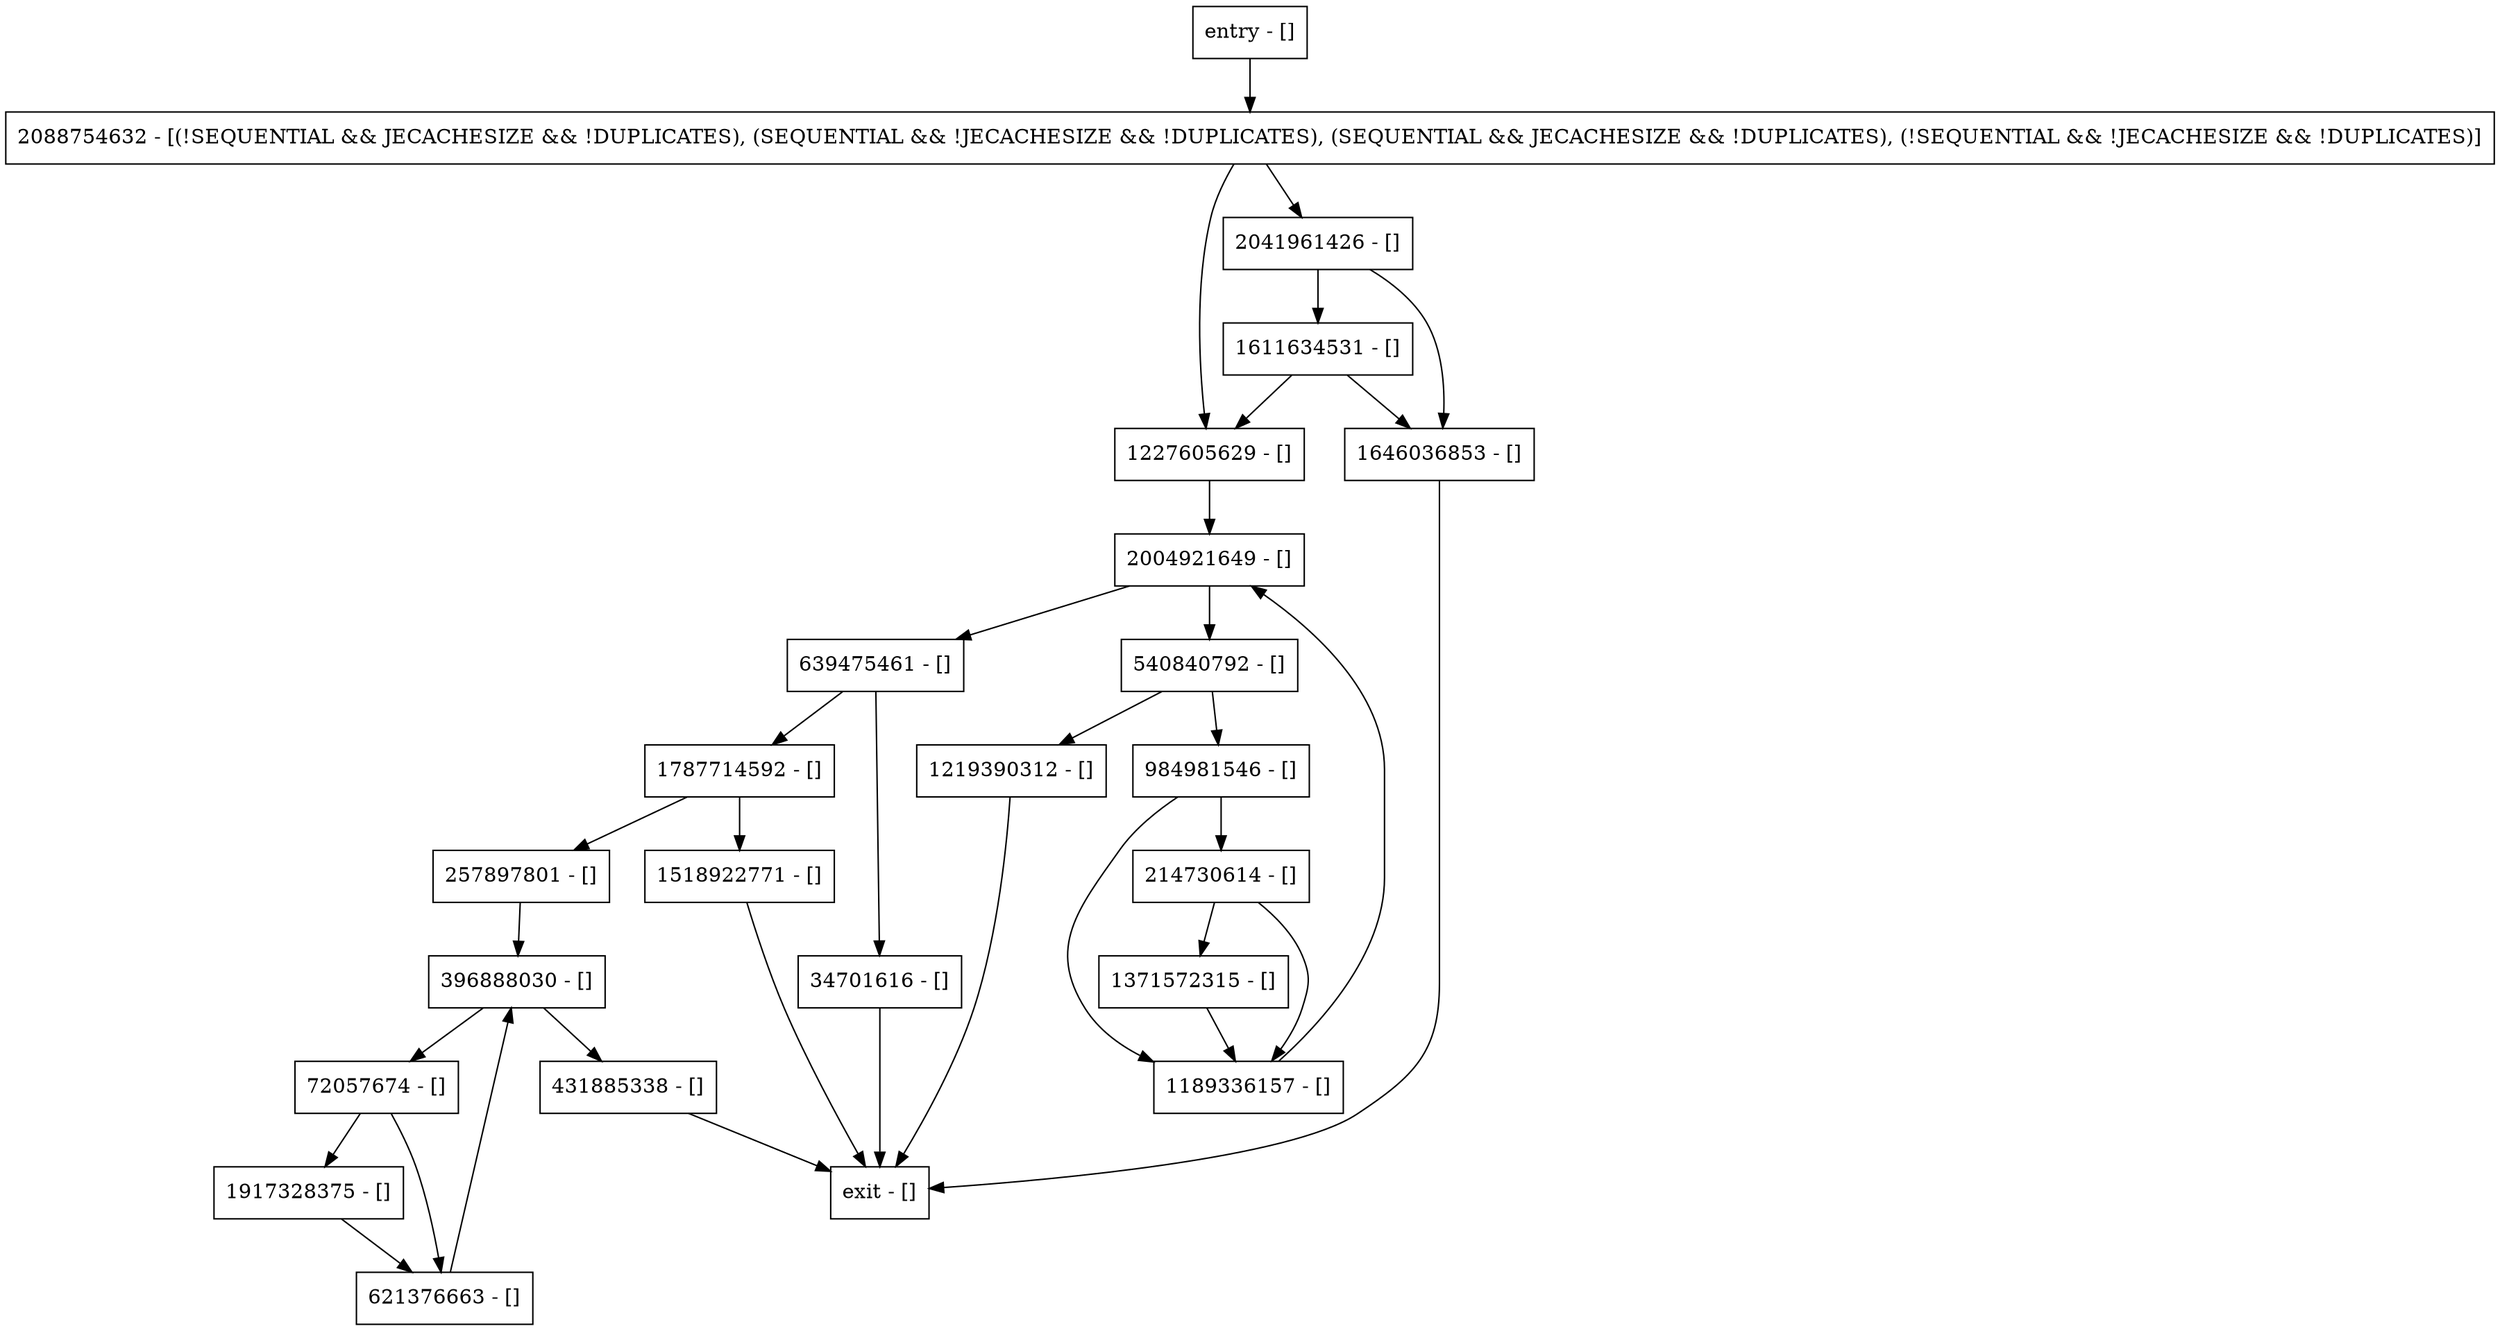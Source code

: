 digraph set {
node [shape=record];
2004921649 [label="2004921649 - []"];
1189336157 [label="1189336157 - []"];
431885338 [label="431885338 - []"];
1227605629 [label="1227605629 - []"];
257897801 [label="257897801 - []"];
984981546 [label="984981546 - []"];
1518922771 [label="1518922771 - []"];
639475461 [label="639475461 - []"];
2088754632 [label="2088754632 - [(!SEQUENTIAL && JECACHESIZE && !DUPLICATES), (SEQUENTIAL && !JECACHESIZE && !DUPLICATES), (SEQUENTIAL && JECACHESIZE && !DUPLICATES), (!SEQUENTIAL && !JECACHESIZE && !DUPLICATES)]"];
1611634531 [label="1611634531 - []"];
1646036853 [label="1646036853 - []"];
1219390312 [label="1219390312 - []"];
72057674 [label="72057674 - []"];
540840792 [label="540840792 - []"];
214730614 [label="214730614 - []"];
2041961426 [label="2041961426 - []"];
entry [label="entry - []"];
exit [label="exit - []"];
1371572315 [label="1371572315 - []"];
396888030 [label="396888030 - []"];
34701616 [label="34701616 - []"];
621376663 [label="621376663 - []"];
1787714592 [label="1787714592 - []"];
1917328375 [label="1917328375 - []"];
entry;
exit;
2004921649 -> 639475461;
2004921649 -> 540840792;
1189336157 -> 2004921649;
431885338 -> exit;
1227605629 -> 2004921649;
257897801 -> 396888030;
984981546 -> 214730614;
984981546 -> 1189336157;
1518922771 -> exit;
639475461 -> 34701616;
639475461 -> 1787714592;
2088754632 -> 2041961426;
2088754632 -> 1227605629;
1611634531 -> 1646036853;
1611634531 -> 1227605629;
1646036853 -> exit;
1219390312 -> exit;
72057674 -> 621376663;
72057674 -> 1917328375;
540840792 -> 984981546;
540840792 -> 1219390312;
214730614 -> 1371572315;
214730614 -> 1189336157;
2041961426 -> 1611634531;
2041961426 -> 1646036853;
entry -> 2088754632;
1371572315 -> 1189336157;
396888030 -> 431885338;
396888030 -> 72057674;
34701616 -> exit;
621376663 -> 396888030;
1787714592 -> 257897801;
1787714592 -> 1518922771;
1917328375 -> 621376663;
}
